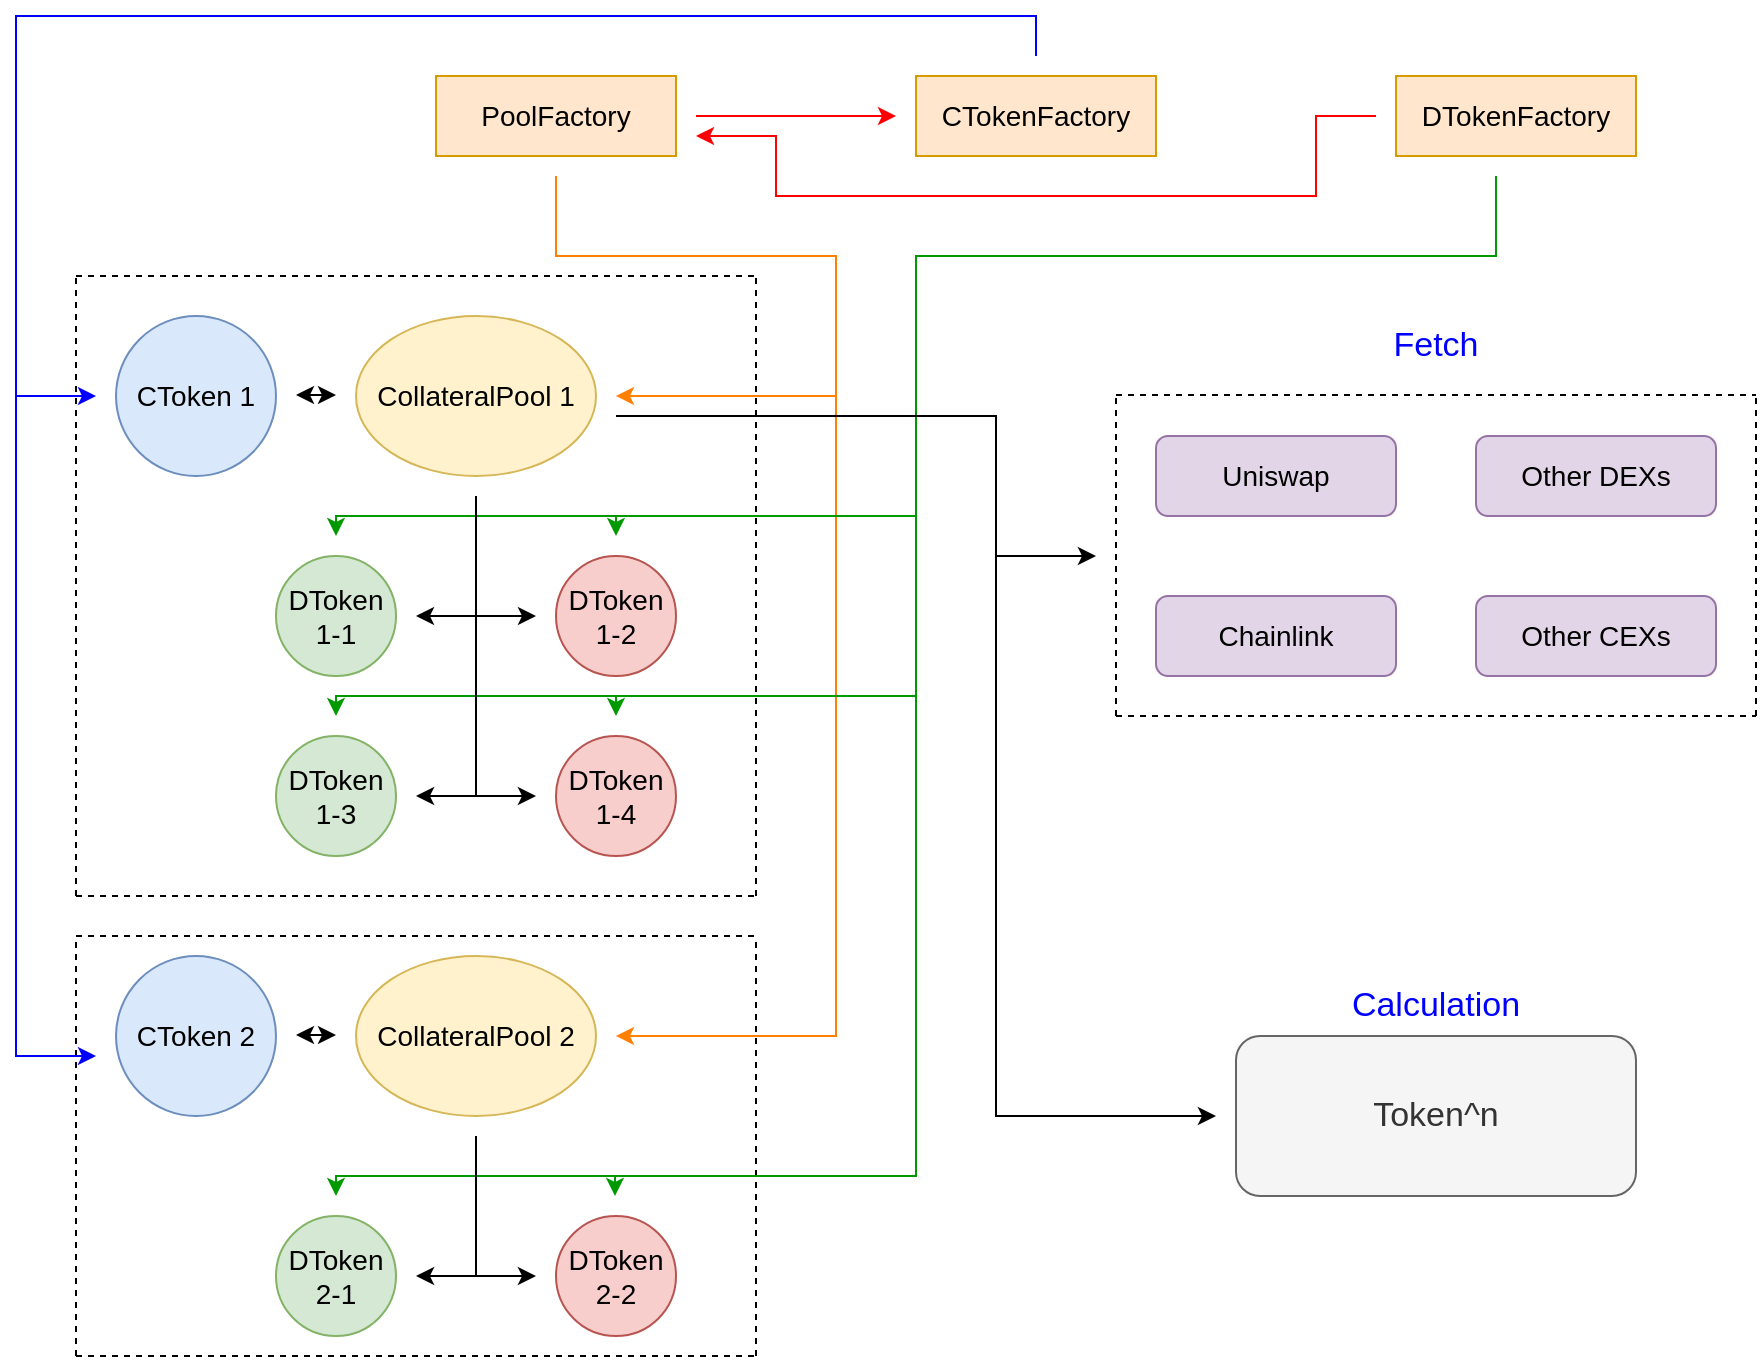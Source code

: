 <mxfile version="20.2.7" type="device"><diagram id="KYd96uOrK9cSsjoAk0Dl" name="Page-1"><mxGraphModel dx="2258" dy="747" grid="1" gridSize="10" guides="1" tooltips="1" connect="1" arrows="1" fold="1" page="1" pageScale="1" pageWidth="850" pageHeight="1100" math="0" shadow="0"><root><mxCell id="0"/><mxCell id="1" parent="0"/><mxCell id="nQrZlFFFnLUQKkY9QYCj-6" value="&lt;font style=&quot;font-size: 14px;&quot;&gt;DToken 1-1&lt;/font&gt;" style="ellipse;whiteSpace=wrap;html=1;aspect=fixed;fillColor=#d5e8d4;strokeColor=#82b366;" vertex="1" parent="1"><mxGeometry x="40" y="320" width="60" height="60" as="geometry"/></mxCell><mxCell id="nQrZlFFFnLUQKkY9QYCj-7" value="PoolFactory" style="rounded=0;whiteSpace=wrap;html=1;fontSize=14;fillColor=#ffe6cc;strokeColor=#d79b00;" vertex="1" parent="1"><mxGeometry x="120" y="80" width="120" height="40" as="geometry"/></mxCell><mxCell id="nQrZlFFFnLUQKkY9QYCj-8" value="CTokenFactory" style="rounded=0;whiteSpace=wrap;html=1;fontSize=14;fillColor=#ffe6cc;strokeColor=#d79b00;" vertex="1" parent="1"><mxGeometry x="360" y="80" width="120" height="40" as="geometry"/></mxCell><mxCell id="nQrZlFFFnLUQKkY9QYCj-9" value="DTokenFactory" style="rounded=0;whiteSpace=wrap;html=1;fontSize=14;fillColor=#ffe6cc;strokeColor=#d79b00;" vertex="1" parent="1"><mxGeometry x="600" y="80" width="120" height="40" as="geometry"/></mxCell><mxCell id="nQrZlFFFnLUQKkY9QYCj-10" value="CollateralPool 1" style="ellipse;whiteSpace=wrap;html=1;fontSize=14;fillColor=#fff2cc;strokeColor=#d6b656;" vertex="1" parent="1"><mxGeometry x="80" y="200" width="120" height="80" as="geometry"/></mxCell><mxCell id="nQrZlFFFnLUQKkY9QYCj-11" value="CollateralPool 2" style="ellipse;whiteSpace=wrap;html=1;fontSize=14;fillColor=#fff2cc;strokeColor=#d6b656;" vertex="1" parent="1"><mxGeometry x="80" y="520" width="120" height="80" as="geometry"/></mxCell><mxCell id="nQrZlFFFnLUQKkY9QYCj-12" value="&lt;font style=&quot;font-size: 14px;&quot;&gt;DToken 1-2&lt;/font&gt;" style="ellipse;whiteSpace=wrap;html=1;aspect=fixed;fillColor=#f8cecc;strokeColor=#b85450;" vertex="1" parent="1"><mxGeometry x="180" y="320" width="60" height="60" as="geometry"/></mxCell><mxCell id="nQrZlFFFnLUQKkY9QYCj-13" value="&lt;font style=&quot;font-size: 14px;&quot;&gt;DToken 1-4&lt;/font&gt;" style="ellipse;whiteSpace=wrap;html=1;aspect=fixed;fillColor=#f8cecc;strokeColor=#b85450;" vertex="1" parent="1"><mxGeometry x="180" y="410" width="60" height="60" as="geometry"/></mxCell><mxCell id="nQrZlFFFnLUQKkY9QYCj-14" value="&lt;font style=&quot;font-size: 14px;&quot;&gt;DToken 1-3&lt;/font&gt;" style="ellipse;whiteSpace=wrap;html=1;aspect=fixed;fillColor=#d5e8d4;strokeColor=#82b366;" vertex="1" parent="1"><mxGeometry x="40" y="410" width="60" height="60" as="geometry"/></mxCell><mxCell id="nQrZlFFFnLUQKkY9QYCj-15" value="&lt;font style=&quot;font-size: 14px;&quot;&gt;DToken 2-1&lt;/font&gt;" style="ellipse;whiteSpace=wrap;html=1;aspect=fixed;fillColor=#d5e8d4;strokeColor=#82b366;" vertex="1" parent="1"><mxGeometry x="40" y="650" width="60" height="60" as="geometry"/></mxCell><mxCell id="nQrZlFFFnLUQKkY9QYCj-16" value="&lt;font style=&quot;font-size: 14px;&quot;&gt;DToken 2-2&lt;/font&gt;" style="ellipse;whiteSpace=wrap;html=1;aspect=fixed;fillColor=#f8cecc;strokeColor=#b85450;" vertex="1" parent="1"><mxGeometry x="180" y="650" width="60" height="60" as="geometry"/></mxCell><mxCell id="nQrZlFFFnLUQKkY9QYCj-17" value="&lt;font style=&quot;font-size: 14px;&quot;&gt;CToken 1&lt;/font&gt;" style="ellipse;whiteSpace=wrap;html=1;aspect=fixed;fillColor=#dae8fc;strokeColor=#6c8ebf;" vertex="1" parent="1"><mxGeometry x="-40" y="200" width="80" height="80" as="geometry"/></mxCell><mxCell id="nQrZlFFFnLUQKkY9QYCj-18" value="&lt;font style=&quot;font-size: 14px;&quot;&gt;CToken 2&lt;br&gt;&lt;/font&gt;" style="ellipse;whiteSpace=wrap;html=1;aspect=fixed;fillColor=#dae8fc;strokeColor=#6c8ebf;" vertex="1" parent="1"><mxGeometry x="-40" y="520" width="80" height="80" as="geometry"/></mxCell><mxCell id="nQrZlFFFnLUQKkY9QYCj-20" value="" style="endArrow=none;dashed=1;html=1;rounded=0;fontSize=14;" edge="1" parent="1"><mxGeometry width="50" height="50" relative="1" as="geometry"><mxPoint x="280" y="490" as="sourcePoint"/><mxPoint x="280" y="180" as="targetPoint"/></mxGeometry></mxCell><mxCell id="nQrZlFFFnLUQKkY9QYCj-22" value="" style="endArrow=none;dashed=1;html=1;rounded=0;fontSize=14;" edge="1" parent="1"><mxGeometry width="50" height="50" relative="1" as="geometry"><mxPoint x="-60" y="490" as="sourcePoint"/><mxPoint x="-60" y="180" as="targetPoint"/></mxGeometry></mxCell><mxCell id="nQrZlFFFnLUQKkY9QYCj-23" value="" style="endArrow=none;dashed=1;html=1;rounded=0;fontSize=14;" edge="1" parent="1"><mxGeometry width="50" height="50" relative="1" as="geometry"><mxPoint x="-60" y="180" as="sourcePoint"/><mxPoint x="280" y="180" as="targetPoint"/></mxGeometry></mxCell><mxCell id="nQrZlFFFnLUQKkY9QYCj-24" value="" style="endArrow=none;dashed=1;html=1;rounded=0;fontSize=14;" edge="1" parent="1"><mxGeometry width="50" height="50" relative="1" as="geometry"><mxPoint x="-60" y="490" as="sourcePoint"/><mxPoint x="280" y="490" as="targetPoint"/></mxGeometry></mxCell><mxCell id="nQrZlFFFnLUQKkY9QYCj-25" value="" style="endArrow=none;dashed=1;html=1;rounded=0;fontSize=14;" edge="1" parent="1"><mxGeometry width="50" height="50" relative="1" as="geometry"><mxPoint x="-60" y="510" as="sourcePoint"/><mxPoint x="280" y="510" as="targetPoint"/></mxGeometry></mxCell><mxCell id="nQrZlFFFnLUQKkY9QYCj-26" value="" style="endArrow=none;dashed=1;html=1;rounded=0;fontSize=14;" edge="1" parent="1"><mxGeometry width="50" height="50" relative="1" as="geometry"><mxPoint x="-60" y="720" as="sourcePoint"/><mxPoint x="280" y="720" as="targetPoint"/></mxGeometry></mxCell><mxCell id="nQrZlFFFnLUQKkY9QYCj-27" value="" style="endArrow=none;dashed=1;html=1;rounded=0;fontSize=14;" edge="1" parent="1"><mxGeometry width="50" height="50" relative="1" as="geometry"><mxPoint x="280" y="720" as="sourcePoint"/><mxPoint x="280" y="510" as="targetPoint"/></mxGeometry></mxCell><mxCell id="nQrZlFFFnLUQKkY9QYCj-28" value="" style="endArrow=none;dashed=1;html=1;rounded=0;fontSize=14;" edge="1" parent="1"><mxGeometry width="50" height="50" relative="1" as="geometry"><mxPoint x="-60" y="720" as="sourcePoint"/><mxPoint x="-60" y="510" as="targetPoint"/></mxGeometry></mxCell><mxCell id="nQrZlFFFnLUQKkY9QYCj-30" value="Uniswap" style="rounded=1;whiteSpace=wrap;html=1;fontSize=14;fillColor=#e1d5e7;strokeColor=#9673a6;" vertex="1" parent="1"><mxGeometry x="480" y="260" width="120" height="40" as="geometry"/></mxCell><mxCell id="nQrZlFFFnLUQKkY9QYCj-31" value="Chainlink" style="rounded=1;whiteSpace=wrap;html=1;fontSize=14;fillColor=#e1d5e7;strokeColor=#9673a6;" vertex="1" parent="1"><mxGeometry x="480" y="340" width="120" height="40" as="geometry"/></mxCell><mxCell id="nQrZlFFFnLUQKkY9QYCj-32" value="Other DEXs" style="rounded=1;whiteSpace=wrap;html=1;fontSize=14;fillColor=#e1d5e7;strokeColor=#9673a6;" vertex="1" parent="1"><mxGeometry x="640" y="260" width="120" height="40" as="geometry"/></mxCell><mxCell id="nQrZlFFFnLUQKkY9QYCj-33" value="Other CEXs" style="rounded=1;whiteSpace=wrap;html=1;fontSize=14;fillColor=#e1d5e7;strokeColor=#9673a6;" vertex="1" parent="1"><mxGeometry x="640" y="340" width="120" height="40" as="geometry"/></mxCell><mxCell id="nQrZlFFFnLUQKkY9QYCj-34" value="" style="endArrow=none;dashed=1;html=1;rounded=0;fontSize=14;" edge="1" parent="1"><mxGeometry width="50" height="50" relative="1" as="geometry"><mxPoint x="460" y="400" as="sourcePoint"/><mxPoint x="460" y="240" as="targetPoint"/></mxGeometry></mxCell><mxCell id="nQrZlFFFnLUQKkY9QYCj-35" value="" style="endArrow=none;dashed=1;html=1;rounded=0;fontSize=14;" edge="1" parent="1"><mxGeometry width="50" height="50" relative="1" as="geometry"><mxPoint x="780" y="400" as="sourcePoint"/><mxPoint x="780" y="240" as="targetPoint"/></mxGeometry></mxCell><mxCell id="nQrZlFFFnLUQKkY9QYCj-36" value="" style="endArrow=none;dashed=1;html=1;rounded=0;fontSize=14;" edge="1" parent="1"><mxGeometry width="50" height="50" relative="1" as="geometry"><mxPoint x="460" y="400" as="sourcePoint"/><mxPoint x="780" y="400" as="targetPoint"/></mxGeometry></mxCell><mxCell id="nQrZlFFFnLUQKkY9QYCj-37" value="" style="endArrow=none;dashed=1;html=1;rounded=0;fontSize=14;" edge="1" parent="1"><mxGeometry width="50" height="50" relative="1" as="geometry"><mxPoint x="460" y="239.5" as="sourcePoint"/><mxPoint x="780" y="239.5" as="targetPoint"/></mxGeometry></mxCell><mxCell id="nQrZlFFFnLUQKkY9QYCj-47" value="&lt;font style=&quot;font-size: 17px;&quot;&gt;Token^n&lt;/font&gt;" style="rounded=1;whiteSpace=wrap;html=1;fontSize=14;fillColor=#f5f5f5;fontColor=#333333;strokeColor=#666666;" vertex="1" parent="1"><mxGeometry x="520" y="560" width="200" height="80" as="geometry"/></mxCell><mxCell id="nQrZlFFFnLUQKkY9QYCj-48" value="&lt;font color=&quot;#0000FF&quot;&gt;Fetch&lt;/font&gt;" style="text;html=1;strokeColor=none;fillColor=none;align=center;verticalAlign=middle;whiteSpace=wrap;rounded=0;fontSize=17;" vertex="1" parent="1"><mxGeometry x="560" y="200" width="120" height="30" as="geometry"/></mxCell><mxCell id="nQrZlFFFnLUQKkY9QYCj-49" value="&lt;font color=&quot;#0000FF&quot;&gt;Calculation&lt;/font&gt;" style="text;html=1;strokeColor=none;fillColor=none;align=center;verticalAlign=middle;whiteSpace=wrap;rounded=0;fontSize=17;" vertex="1" parent="1"><mxGeometry x="560" y="530" width="120" height="30" as="geometry"/></mxCell><mxCell id="nQrZlFFFnLUQKkY9QYCj-50" value="" style="endArrow=classic;html=1;rounded=0;fontSize=17;fontColor=#0000FF;strokeWidth=1;strokeColor=#FF8000;" edge="1" parent="1"><mxGeometry width="50" height="50" relative="1" as="geometry"><mxPoint x="180" y="130" as="sourcePoint"/><mxPoint x="210" y="240" as="targetPoint"/><Array as="points"><mxPoint x="180" y="170"/><mxPoint x="320" y="170"/><mxPoint x="320" y="240"/></Array></mxGeometry></mxCell><mxCell id="nQrZlFFFnLUQKkY9QYCj-52" value="" style="endArrow=classic;html=1;rounded=0;fontSize=17;fontColor=#0000FF;strokeWidth=1;strokeColor=#FF0000;" edge="1" parent="1"><mxGeometry width="50" height="50" relative="1" as="geometry"><mxPoint x="590" y="100" as="sourcePoint"/><mxPoint x="250" y="110" as="targetPoint"/><Array as="points"><mxPoint x="560" y="100"/><mxPoint x="560" y="140"/><mxPoint x="290" y="140"/><mxPoint x="290" y="110"/></Array></mxGeometry></mxCell><mxCell id="nQrZlFFFnLUQKkY9QYCj-53" value="" style="endArrow=classic;html=1;rounded=0;fontSize=17;fontColor=#0000FF;strokeWidth=1;strokeColor=#FF0000;" edge="1" parent="1"><mxGeometry width="50" height="50" relative="1" as="geometry"><mxPoint x="250" y="100" as="sourcePoint"/><mxPoint x="350" y="100" as="targetPoint"/></mxGeometry></mxCell><mxCell id="nQrZlFFFnLUQKkY9QYCj-54" value="" style="endArrow=classic;html=1;rounded=0;fontSize=17;fontColor=#0000FF;strokeWidth=1;strokeColor=#FF8000;" edge="1" parent="1"><mxGeometry width="50" height="50" relative="1" as="geometry"><mxPoint x="320" y="240" as="sourcePoint"/><mxPoint x="210" y="560" as="targetPoint"/><Array as="points"><mxPoint x="320" y="560"/></Array></mxGeometry></mxCell><mxCell id="nQrZlFFFnLUQKkY9QYCj-55" value="" style="endArrow=classic;html=1;rounded=0;fontSize=17;fontColor=#0000FF;strokeWidth=1;strokeColor=#0000FF;" edge="1" parent="1"><mxGeometry width="50" height="50" relative="1" as="geometry"><mxPoint x="420" y="70" as="sourcePoint"/><mxPoint x="-50" y="240" as="targetPoint"/><Array as="points"><mxPoint x="420" y="50"/><mxPoint x="-90" y="50"/><mxPoint x="-90" y="240"/></Array></mxGeometry></mxCell><mxCell id="nQrZlFFFnLUQKkY9QYCj-56" value="" style="endArrow=classic;html=1;rounded=0;fontSize=17;fontColor=#0000FF;strokeWidth=1;strokeColor=#0000FF;" edge="1" parent="1"><mxGeometry width="50" height="50" relative="1" as="geometry"><mxPoint x="-90" y="240" as="sourcePoint"/><mxPoint x="-50" y="570" as="targetPoint"/><Array as="points"><mxPoint x="-90" y="570"/></Array></mxGeometry></mxCell><mxCell id="nQrZlFFFnLUQKkY9QYCj-58" value="" style="endArrow=classic;html=1;rounded=0;fontSize=17;fontColor=#0000FF;strokeWidth=1;strokeColor=#009900;" edge="1" parent="1"><mxGeometry width="50" height="50" relative="1" as="geometry"><mxPoint x="650" y="130" as="sourcePoint"/><mxPoint x="70" y="310" as="targetPoint"/><Array as="points"><mxPoint x="650" y="170"/><mxPoint x="360" y="170"/><mxPoint x="360" y="300"/><mxPoint x="70" y="300"/></Array></mxGeometry></mxCell><mxCell id="nQrZlFFFnLUQKkY9QYCj-59" value="" style="endArrow=classic;html=1;rounded=0;fontSize=17;fontColor=#0000FF;strokeWidth=1;strokeColor=#009900;" edge="1" parent="1"><mxGeometry width="50" height="50" relative="1" as="geometry"><mxPoint x="210" y="300" as="sourcePoint"/><mxPoint x="210" y="310" as="targetPoint"/></mxGeometry></mxCell><mxCell id="nQrZlFFFnLUQKkY9QYCj-60" value="" style="endArrow=classic;html=1;rounded=0;fontSize=17;fontColor=#0000FF;strokeWidth=1;strokeColor=#009900;" edge="1" parent="1"><mxGeometry width="50" height="50" relative="1" as="geometry"><mxPoint x="360" y="300" as="sourcePoint"/><mxPoint x="70" y="400" as="targetPoint"/><Array as="points"><mxPoint x="360" y="390"/><mxPoint x="70" y="390"/></Array></mxGeometry></mxCell><mxCell id="nQrZlFFFnLUQKkY9QYCj-61" value="" style="endArrow=classic;html=1;rounded=0;fontSize=17;fontColor=#0000FF;strokeWidth=1;strokeColor=#009900;" edge="1" parent="1"><mxGeometry width="50" height="50" relative="1" as="geometry"><mxPoint x="210" y="390" as="sourcePoint"/><mxPoint x="210" y="400" as="targetPoint"/></mxGeometry></mxCell><mxCell id="nQrZlFFFnLUQKkY9QYCj-62" value="" style="endArrow=classic;html=1;rounded=0;fontSize=17;fontColor=#0000FF;strokeWidth=1;strokeColor=#009900;" edge="1" parent="1"><mxGeometry width="50" height="50" relative="1" as="geometry"><mxPoint x="360" y="390" as="sourcePoint"/><mxPoint x="70" y="640" as="targetPoint"/><Array as="points"><mxPoint x="360" y="630"/><mxPoint x="70" y="630"/></Array></mxGeometry></mxCell><mxCell id="nQrZlFFFnLUQKkY9QYCj-63" value="" style="endArrow=classic;html=1;rounded=0;fontSize=17;fontColor=#0000FF;strokeWidth=1;strokeColor=#009900;" edge="1" parent="1"><mxGeometry width="50" height="50" relative="1" as="geometry"><mxPoint x="209.5" y="630" as="sourcePoint"/><mxPoint x="209.5" y="640" as="targetPoint"/></mxGeometry></mxCell><mxCell id="nQrZlFFFnLUQKkY9QYCj-68" value="" style="endArrow=classic;startArrow=classic;html=1;rounded=0;fontSize=17;fontColor=#0000FF;strokeColor=#000000;strokeWidth=1;" edge="1" parent="1"><mxGeometry width="50" height="50" relative="1" as="geometry"><mxPoint x="50" y="239.5" as="sourcePoint"/><mxPoint x="70" y="239.5" as="targetPoint"/></mxGeometry></mxCell><mxCell id="nQrZlFFFnLUQKkY9QYCj-70" value="" style="endArrow=classic;startArrow=classic;html=1;rounded=0;fontSize=17;fontColor=#0000FF;strokeColor=#000000;strokeWidth=1;" edge="1" parent="1"><mxGeometry width="50" height="50" relative="1" as="geometry"><mxPoint x="50" y="559.5" as="sourcePoint"/><mxPoint x="70" y="559.5" as="targetPoint"/></mxGeometry></mxCell><mxCell id="nQrZlFFFnLUQKkY9QYCj-71" value="" style="endArrow=classic;html=1;rounded=0;fontSize=17;fontColor=#0000FF;strokeColor=#000000;strokeWidth=1;" edge="1" parent="1"><mxGeometry width="50" height="50" relative="1" as="geometry"><mxPoint x="210" y="250" as="sourcePoint"/><mxPoint x="450" y="320" as="targetPoint"/><Array as="points"><mxPoint x="400" y="250"/><mxPoint x="400" y="320"/></Array></mxGeometry></mxCell><mxCell id="nQrZlFFFnLUQKkY9QYCj-73" value="" style="endArrow=classic;html=1;rounded=0;fontSize=17;fontColor=#0000FF;strokeColor=#000000;strokeWidth=1;" edge="1" parent="1"><mxGeometry width="50" height="50" relative="1" as="geometry"><mxPoint x="400" y="320" as="sourcePoint"/><mxPoint x="510" y="600" as="targetPoint"/><Array as="points"><mxPoint x="400" y="600"/></Array></mxGeometry></mxCell><mxCell id="nQrZlFFFnLUQKkY9QYCj-74" value="" style="endArrow=classic;html=1;rounded=0;fontSize=17;fontColor=#0000FF;strokeColor=#000000;strokeWidth=1;" edge="1" parent="1"><mxGeometry width="50" height="50" relative="1" as="geometry"><mxPoint x="140" y="290" as="sourcePoint"/><mxPoint x="110" y="350" as="targetPoint"/><Array as="points"><mxPoint x="140" y="350"/></Array></mxGeometry></mxCell><mxCell id="nQrZlFFFnLUQKkY9QYCj-75" value="" style="endArrow=classic;html=1;rounded=0;fontSize=17;fontColor=#0000FF;strokeColor=#000000;strokeWidth=1;" edge="1" parent="1"><mxGeometry width="50" height="50" relative="1" as="geometry"><mxPoint x="140" y="350" as="sourcePoint"/><mxPoint x="110" y="440" as="targetPoint"/><Array as="points"><mxPoint x="140" y="440"/></Array></mxGeometry></mxCell><mxCell id="nQrZlFFFnLUQKkY9QYCj-78" value="" style="endArrow=classic;html=1;rounded=0;fontSize=17;fontColor=#0000FF;strokeColor=#000000;strokeWidth=1;" edge="1" parent="1"><mxGeometry width="50" height="50" relative="1" as="geometry"><mxPoint x="140" y="350" as="sourcePoint"/><mxPoint x="170" y="350" as="targetPoint"/></mxGeometry></mxCell><mxCell id="nQrZlFFFnLUQKkY9QYCj-79" value="" style="endArrow=classic;html=1;rounded=0;fontSize=17;fontColor=#0000FF;strokeColor=#000000;strokeWidth=1;" edge="1" parent="1"><mxGeometry width="50" height="50" relative="1" as="geometry"><mxPoint x="140" y="440" as="sourcePoint"/><mxPoint x="170" y="440" as="targetPoint"/></mxGeometry></mxCell><mxCell id="nQrZlFFFnLUQKkY9QYCj-80" value="" style="endArrow=classic;html=1;rounded=0;fontSize=17;fontColor=#0000FF;strokeColor=#000000;strokeWidth=1;" edge="1" parent="1"><mxGeometry width="50" height="50" relative="1" as="geometry"><mxPoint x="140" y="610" as="sourcePoint"/><mxPoint x="110" y="680" as="targetPoint"/><Array as="points"><mxPoint x="140" y="680"/></Array></mxGeometry></mxCell><mxCell id="nQrZlFFFnLUQKkY9QYCj-82" value="" style="endArrow=classic;html=1;rounded=0;fontSize=17;fontColor=#0000FF;strokeColor=#000000;strokeWidth=1;" edge="1" parent="1"><mxGeometry width="50" height="50" relative="1" as="geometry"><mxPoint x="140" y="680" as="sourcePoint"/><mxPoint x="170" y="680" as="targetPoint"/></mxGeometry></mxCell></root></mxGraphModel></diagram></mxfile>